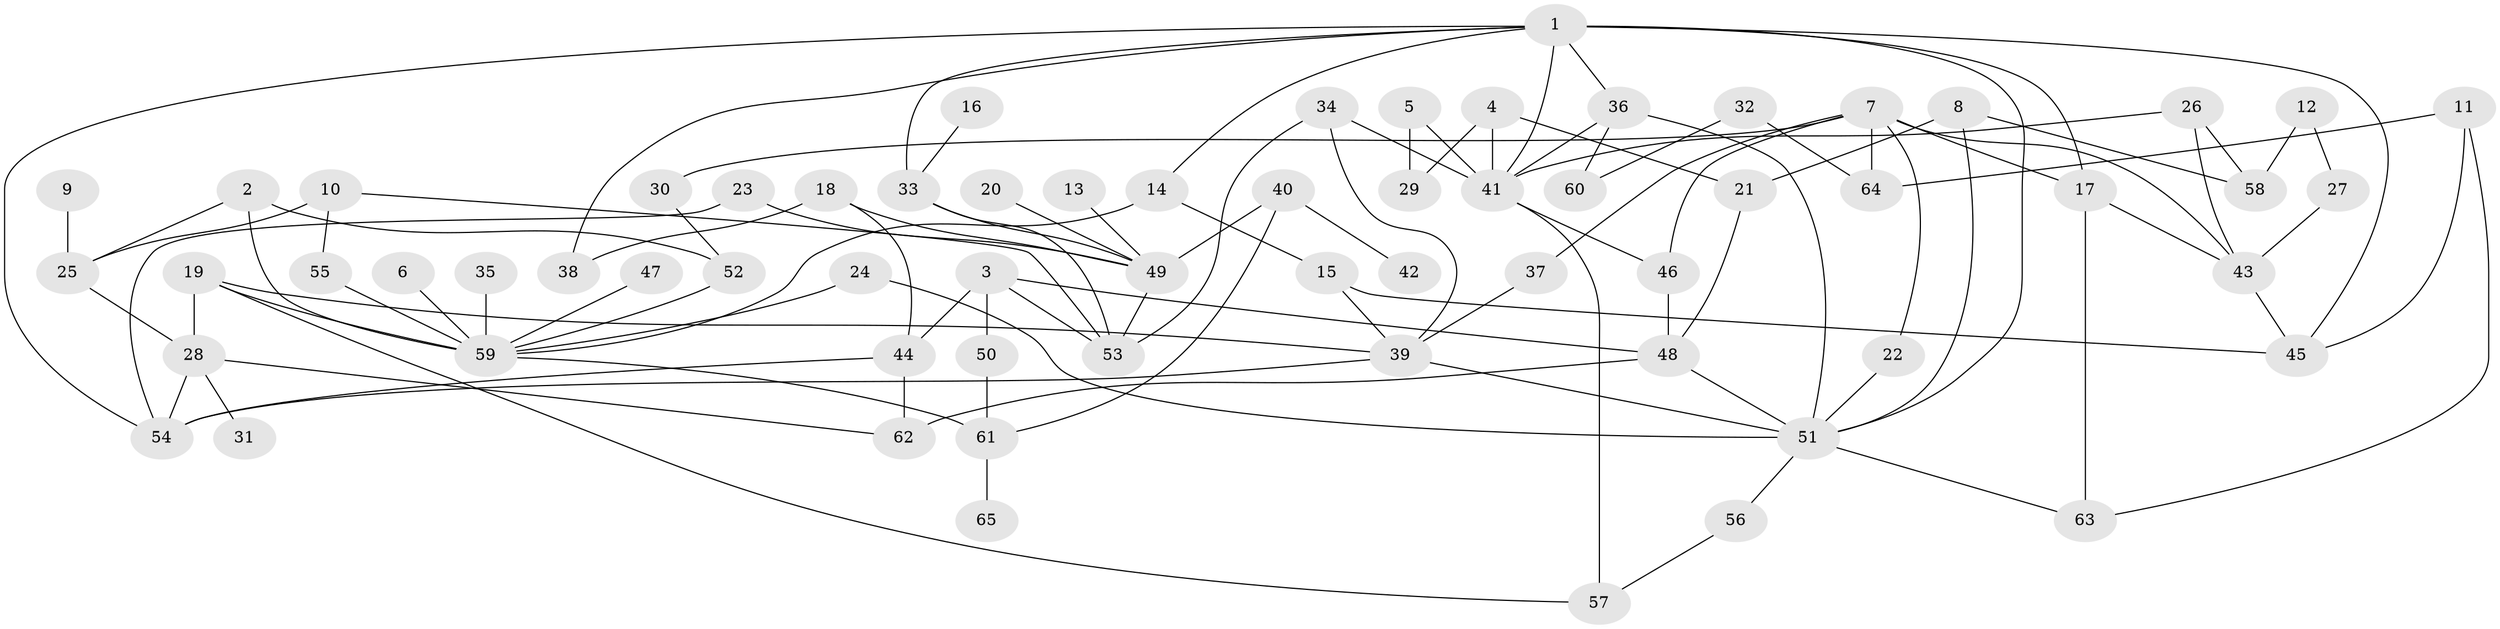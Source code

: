 // original degree distribution, {4: 0.08461538461538462, 7: 0.023076923076923078, 3: 0.2846153846153846, 8: 0.015384615384615385, 5: 0.08461538461538462, 2: 0.27692307692307694, 1: 0.2230769230769231, 6: 0.007692307692307693}
// Generated by graph-tools (version 1.1) at 2025/25/03/09/25 03:25:33]
// undirected, 65 vertices, 107 edges
graph export_dot {
graph [start="1"]
  node [color=gray90,style=filled];
  1;
  2;
  3;
  4;
  5;
  6;
  7;
  8;
  9;
  10;
  11;
  12;
  13;
  14;
  15;
  16;
  17;
  18;
  19;
  20;
  21;
  22;
  23;
  24;
  25;
  26;
  27;
  28;
  29;
  30;
  31;
  32;
  33;
  34;
  35;
  36;
  37;
  38;
  39;
  40;
  41;
  42;
  43;
  44;
  45;
  46;
  47;
  48;
  49;
  50;
  51;
  52;
  53;
  54;
  55;
  56;
  57;
  58;
  59;
  60;
  61;
  62;
  63;
  64;
  65;
  1 -- 14 [weight=1.0];
  1 -- 17 [weight=1.0];
  1 -- 33 [weight=1.0];
  1 -- 36 [weight=1.0];
  1 -- 38 [weight=1.0];
  1 -- 41 [weight=1.0];
  1 -- 45 [weight=1.0];
  1 -- 51 [weight=1.0];
  1 -- 54 [weight=1.0];
  2 -- 25 [weight=1.0];
  2 -- 52 [weight=1.0];
  2 -- 59 [weight=1.0];
  3 -- 44 [weight=1.0];
  3 -- 48 [weight=1.0];
  3 -- 50 [weight=1.0];
  3 -- 53 [weight=1.0];
  4 -- 21 [weight=1.0];
  4 -- 29 [weight=1.0];
  4 -- 41 [weight=1.0];
  5 -- 29 [weight=1.0];
  5 -- 41 [weight=1.0];
  6 -- 59 [weight=1.0];
  7 -- 17 [weight=1.0];
  7 -- 22 [weight=1.0];
  7 -- 30 [weight=1.0];
  7 -- 37 [weight=1.0];
  7 -- 43 [weight=1.0];
  7 -- 46 [weight=1.0];
  7 -- 64 [weight=1.0];
  8 -- 21 [weight=1.0];
  8 -- 51 [weight=2.0];
  8 -- 58 [weight=1.0];
  9 -- 25 [weight=1.0];
  10 -- 25 [weight=1.0];
  10 -- 53 [weight=1.0];
  10 -- 55 [weight=1.0];
  11 -- 45 [weight=1.0];
  11 -- 63 [weight=1.0];
  11 -- 64 [weight=1.0];
  12 -- 27 [weight=1.0];
  12 -- 58 [weight=1.0];
  13 -- 49 [weight=1.0];
  14 -- 15 [weight=1.0];
  14 -- 59 [weight=1.0];
  15 -- 39 [weight=1.0];
  15 -- 45 [weight=1.0];
  16 -- 33 [weight=1.0];
  17 -- 43 [weight=1.0];
  17 -- 63 [weight=1.0];
  18 -- 38 [weight=1.0];
  18 -- 44 [weight=1.0];
  18 -- 49 [weight=1.0];
  19 -- 28 [weight=1.0];
  19 -- 39 [weight=1.0];
  19 -- 57 [weight=1.0];
  19 -- 59 [weight=1.0];
  20 -- 49 [weight=1.0];
  21 -- 48 [weight=1.0];
  22 -- 51 [weight=1.0];
  23 -- 49 [weight=1.0];
  23 -- 54 [weight=1.0];
  24 -- 51 [weight=2.0];
  24 -- 59 [weight=1.0];
  25 -- 28 [weight=1.0];
  26 -- 41 [weight=1.0];
  26 -- 43 [weight=1.0];
  26 -- 58 [weight=1.0];
  27 -- 43 [weight=2.0];
  28 -- 31 [weight=1.0];
  28 -- 54 [weight=1.0];
  28 -- 62 [weight=1.0];
  30 -- 52 [weight=1.0];
  32 -- 60 [weight=1.0];
  32 -- 64 [weight=1.0];
  33 -- 49 [weight=1.0];
  33 -- 53 [weight=1.0];
  34 -- 39 [weight=1.0];
  34 -- 41 [weight=1.0];
  34 -- 53 [weight=1.0];
  35 -- 59 [weight=1.0];
  36 -- 41 [weight=1.0];
  36 -- 51 [weight=1.0];
  36 -- 60 [weight=1.0];
  37 -- 39 [weight=1.0];
  39 -- 51 [weight=1.0];
  39 -- 54 [weight=1.0];
  40 -- 42 [weight=1.0];
  40 -- 49 [weight=1.0];
  40 -- 61 [weight=1.0];
  41 -- 46 [weight=1.0];
  41 -- 57 [weight=1.0];
  43 -- 45 [weight=1.0];
  44 -- 54 [weight=1.0];
  44 -- 62 [weight=1.0];
  46 -- 48 [weight=1.0];
  47 -- 59 [weight=1.0];
  48 -- 51 [weight=1.0];
  48 -- 62 [weight=1.0];
  49 -- 53 [weight=1.0];
  50 -- 61 [weight=1.0];
  51 -- 56 [weight=1.0];
  51 -- 63 [weight=1.0];
  52 -- 59 [weight=1.0];
  55 -- 59 [weight=2.0];
  56 -- 57 [weight=1.0];
  59 -- 61 [weight=1.0];
  61 -- 65 [weight=1.0];
}
